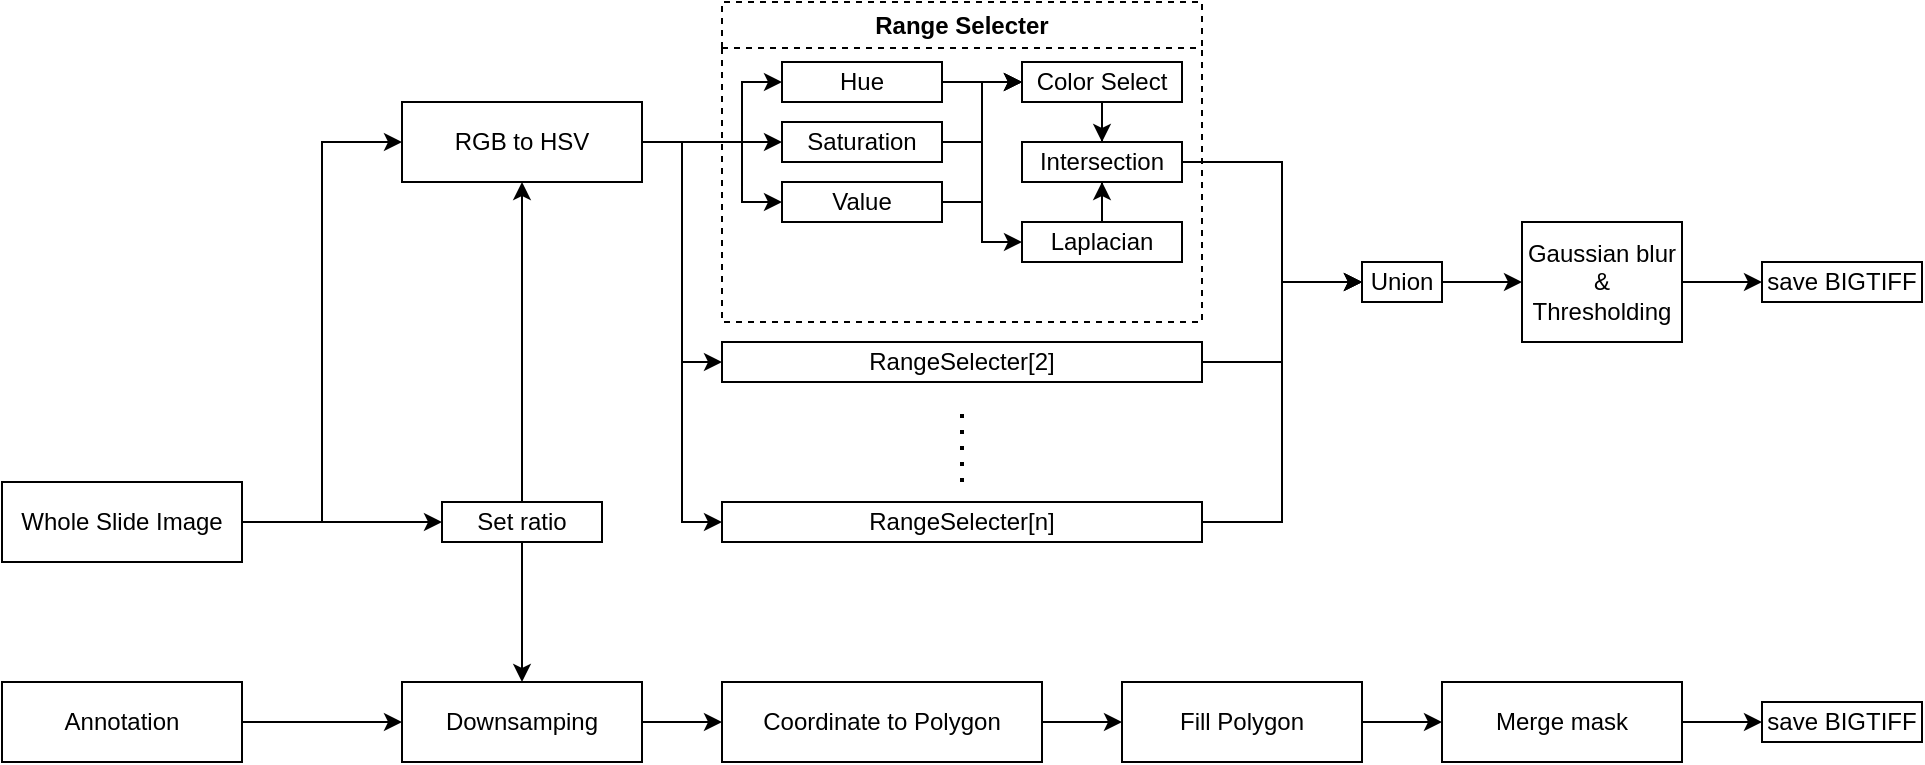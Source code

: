 <mxfile version="20.8.16" type="device"><diagram name="페이지-1" id="qUL7yQy3c1K6SvfihpiI"><mxGraphModel dx="1434" dy="756" grid="1" gridSize="10" guides="1" tooltips="1" connect="1" arrows="1" fold="1" page="1" pageScale="1" pageWidth="1040" pageHeight="459" math="0" shadow="0"><root><mxCell id="0"/><mxCell id="1" parent="0"/><mxCell id="I6AebHs0c2UDx6FxfoX2-47" style="edgeStyle=orthogonalEdgeStyle;rounded=0;orthogonalLoop=1;jettySize=auto;html=1;entryX=0;entryY=0.5;entryDx=0;entryDy=0;" edge="1" parent="1" source="I6AebHs0c2UDx6FxfoX2-1" target="I6AebHs0c2UDx6FxfoX2-3"><mxGeometry relative="1" as="geometry"/></mxCell><mxCell id="I6AebHs0c2UDx6FxfoX2-61" style="edgeStyle=orthogonalEdgeStyle;rounded=0;orthogonalLoop=1;jettySize=auto;html=1;entryX=0;entryY=0.5;entryDx=0;entryDy=0;" edge="1" parent="1" source="I6AebHs0c2UDx6FxfoX2-1" target="I6AebHs0c2UDx6FxfoX2-60"><mxGeometry relative="1" as="geometry"/></mxCell><mxCell id="I6AebHs0c2UDx6FxfoX2-1" value="Whole Slide Image" style="rounded=0;whiteSpace=wrap;html=1;" vertex="1" parent="1"><mxGeometry x="40" y="280" width="120" height="40" as="geometry"/></mxCell><mxCell id="I6AebHs0c2UDx6FxfoX2-28" style="edgeStyle=orthogonalEdgeStyle;rounded=0;orthogonalLoop=1;jettySize=auto;html=1;entryX=0;entryY=0.5;entryDx=0;entryDy=0;" edge="1" parent="1" source="I6AebHs0c2UDx6FxfoX2-3" target="I6AebHs0c2UDx6FxfoX2-26"><mxGeometry relative="1" as="geometry"/></mxCell><mxCell id="I6AebHs0c2UDx6FxfoX2-29" style="edgeStyle=orthogonalEdgeStyle;rounded=0;orthogonalLoop=1;jettySize=auto;html=1;entryX=0;entryY=0.5;entryDx=0;entryDy=0;" edge="1" parent="1" source="I6AebHs0c2UDx6FxfoX2-3" target="I6AebHs0c2UDx6FxfoX2-27"><mxGeometry relative="1" as="geometry"/></mxCell><mxCell id="I6AebHs0c2UDx6FxfoX2-43" style="edgeStyle=orthogonalEdgeStyle;rounded=0;orthogonalLoop=1;jettySize=auto;html=1;entryX=0;entryY=0.5;entryDx=0;entryDy=0;" edge="1" parent="1" source="I6AebHs0c2UDx6FxfoX2-3" target="I6AebHs0c2UDx6FxfoX2-6"><mxGeometry relative="1" as="geometry"/></mxCell><mxCell id="I6AebHs0c2UDx6FxfoX2-44" style="edgeStyle=orthogonalEdgeStyle;rounded=0;orthogonalLoop=1;jettySize=auto;html=1;entryX=0;entryY=0.5;entryDx=0;entryDy=0;" edge="1" parent="1" source="I6AebHs0c2UDx6FxfoX2-3" target="I6AebHs0c2UDx6FxfoX2-5"><mxGeometry relative="1" as="geometry"><Array as="points"><mxPoint x="410" y="110"/><mxPoint x="410" y="80"/></Array></mxGeometry></mxCell><mxCell id="I6AebHs0c2UDx6FxfoX2-45" style="edgeStyle=orthogonalEdgeStyle;rounded=0;orthogonalLoop=1;jettySize=auto;html=1;entryX=0;entryY=0.5;entryDx=0;entryDy=0;" edge="1" parent="1" source="I6AebHs0c2UDx6FxfoX2-3" target="I6AebHs0c2UDx6FxfoX2-7"><mxGeometry relative="1" as="geometry"><Array as="points"><mxPoint x="410" y="110"/><mxPoint x="410" y="140"/></Array></mxGeometry></mxCell><mxCell id="I6AebHs0c2UDx6FxfoX2-3" value="RGB to HSV" style="rounded=0;whiteSpace=wrap;html=1;" vertex="1" parent="1"><mxGeometry x="240" y="90" width="120" height="40" as="geometry"/></mxCell><mxCell id="I6AebHs0c2UDx6FxfoX2-58" style="edgeStyle=orthogonalEdgeStyle;rounded=0;orthogonalLoop=1;jettySize=auto;html=1;entryX=0;entryY=0.5;entryDx=0;entryDy=0;" edge="1" parent="1" source="I6AebHs0c2UDx6FxfoX2-4" target="I6AebHs0c2UDx6FxfoX2-57"><mxGeometry relative="1" as="geometry"/></mxCell><mxCell id="I6AebHs0c2UDx6FxfoX2-4" value="Annotation" style="rounded=0;whiteSpace=wrap;html=1;" vertex="1" parent="1"><mxGeometry x="40" y="380" width="120" height="40" as="geometry"/></mxCell><mxCell id="I6AebHs0c2UDx6FxfoX2-10" value="Range Selecter" style="swimlane;whiteSpace=wrap;html=1;dashed=1;" vertex="1" parent="1"><mxGeometry x="400" y="40" width="240" height="160" as="geometry"/></mxCell><mxCell id="I6AebHs0c2UDx6FxfoX2-9" value="Intersection" style="rounded=0;whiteSpace=wrap;html=1;" vertex="1" parent="I6AebHs0c2UDx6FxfoX2-10"><mxGeometry x="150" y="70" width="80" height="20" as="geometry"/></mxCell><mxCell id="I6AebHs0c2UDx6FxfoX2-15" style="edgeStyle=orthogonalEdgeStyle;rounded=0;orthogonalLoop=1;jettySize=auto;html=1;entryX=0.5;entryY=0;entryDx=0;entryDy=0;" edge="1" parent="I6AebHs0c2UDx6FxfoX2-10" source="I6AebHs0c2UDx6FxfoX2-8" target="I6AebHs0c2UDx6FxfoX2-9"><mxGeometry relative="1" as="geometry"/></mxCell><mxCell id="I6AebHs0c2UDx6FxfoX2-8" value="Color Select" style="rounded=0;whiteSpace=wrap;html=1;" vertex="1" parent="I6AebHs0c2UDx6FxfoX2-10"><mxGeometry x="150" y="30" width="80" height="20" as="geometry"/></mxCell><mxCell id="I6AebHs0c2UDx6FxfoX2-5" value="Hue" style="rounded=0;whiteSpace=wrap;html=1;" vertex="1" parent="I6AebHs0c2UDx6FxfoX2-10"><mxGeometry x="30" y="30" width="80" height="20" as="geometry"/></mxCell><mxCell id="I6AebHs0c2UDx6FxfoX2-32" style="edgeStyle=orthogonalEdgeStyle;rounded=0;orthogonalLoop=1;jettySize=auto;html=1;entryX=0;entryY=0.5;entryDx=0;entryDy=0;" edge="1" parent="I6AebHs0c2UDx6FxfoX2-10" source="I6AebHs0c2UDx6FxfoX2-6" target="I6AebHs0c2UDx6FxfoX2-8"><mxGeometry relative="1" as="geometry"/></mxCell><mxCell id="I6AebHs0c2UDx6FxfoX2-6" value="Saturation" style="rounded=0;whiteSpace=wrap;html=1;" vertex="1" parent="I6AebHs0c2UDx6FxfoX2-10"><mxGeometry x="30" y="60" width="80" height="20" as="geometry"/></mxCell><mxCell id="I6AebHs0c2UDx6FxfoX2-33" style="edgeStyle=orthogonalEdgeStyle;rounded=0;orthogonalLoop=1;jettySize=auto;html=1;entryX=0;entryY=0.5;entryDx=0;entryDy=0;" edge="1" parent="I6AebHs0c2UDx6FxfoX2-10" source="I6AebHs0c2UDx6FxfoX2-7" target="I6AebHs0c2UDx6FxfoX2-8"><mxGeometry relative="1" as="geometry"/></mxCell><mxCell id="I6AebHs0c2UDx6FxfoX2-35" style="edgeStyle=orthogonalEdgeStyle;rounded=0;orthogonalLoop=1;jettySize=auto;html=1;entryX=0;entryY=0.5;entryDx=0;entryDy=0;" edge="1" parent="I6AebHs0c2UDx6FxfoX2-10" source="I6AebHs0c2UDx6FxfoX2-7" target="I6AebHs0c2UDx6FxfoX2-31"><mxGeometry relative="1" as="geometry"/></mxCell><mxCell id="I6AebHs0c2UDx6FxfoX2-7" value="Value" style="rounded=0;whiteSpace=wrap;html=1;" vertex="1" parent="I6AebHs0c2UDx6FxfoX2-10"><mxGeometry x="30" y="90" width="80" height="20" as="geometry"/></mxCell><mxCell id="I6AebHs0c2UDx6FxfoX2-12" style="edgeStyle=orthogonalEdgeStyle;rounded=0;orthogonalLoop=1;jettySize=auto;html=1;entryX=0;entryY=0.5;entryDx=0;entryDy=0;" edge="1" parent="I6AebHs0c2UDx6FxfoX2-10" source="I6AebHs0c2UDx6FxfoX2-5" target="I6AebHs0c2UDx6FxfoX2-8"><mxGeometry relative="1" as="geometry"/></mxCell><mxCell id="I6AebHs0c2UDx6FxfoX2-37" style="edgeStyle=orthogonalEdgeStyle;rounded=0;orthogonalLoop=1;jettySize=auto;html=1;entryX=0.5;entryY=1;entryDx=0;entryDy=0;" edge="1" parent="I6AebHs0c2UDx6FxfoX2-10" source="I6AebHs0c2UDx6FxfoX2-31" target="I6AebHs0c2UDx6FxfoX2-9"><mxGeometry relative="1" as="geometry"/></mxCell><mxCell id="I6AebHs0c2UDx6FxfoX2-31" value="Laplacian" style="rounded=0;whiteSpace=wrap;html=1;" vertex="1" parent="I6AebHs0c2UDx6FxfoX2-10"><mxGeometry x="150" y="110" width="80" height="20" as="geometry"/></mxCell><mxCell id="I6AebHs0c2UDx6FxfoX2-49" style="edgeStyle=orthogonalEdgeStyle;rounded=0;orthogonalLoop=1;jettySize=auto;html=1;entryX=0;entryY=0.5;entryDx=0;entryDy=0;" edge="1" parent="1" source="I6AebHs0c2UDx6FxfoX2-26" target="I6AebHs0c2UDx6FxfoX2-48"><mxGeometry relative="1" as="geometry"/></mxCell><mxCell id="I6AebHs0c2UDx6FxfoX2-26" value="RangeSelecter[2]" style="rounded=0;whiteSpace=wrap;html=1;" vertex="1" parent="1"><mxGeometry x="400" y="210" width="240" height="20" as="geometry"/></mxCell><mxCell id="I6AebHs0c2UDx6FxfoX2-50" style="edgeStyle=orthogonalEdgeStyle;rounded=0;orthogonalLoop=1;jettySize=auto;html=1;entryX=0;entryY=0.5;entryDx=0;entryDy=0;" edge="1" parent="1" source="I6AebHs0c2UDx6FxfoX2-27" target="I6AebHs0c2UDx6FxfoX2-48"><mxGeometry relative="1" as="geometry"/></mxCell><mxCell id="I6AebHs0c2UDx6FxfoX2-27" value="RangeSelecter[n]" style="rounded=0;whiteSpace=wrap;html=1;" vertex="1" parent="1"><mxGeometry x="400" y="290" width="240" height="20" as="geometry"/></mxCell><mxCell id="I6AebHs0c2UDx6FxfoX2-30" value="" style="endArrow=none;dashed=1;html=1;dashPattern=1 3;strokeWidth=2;rounded=0;" edge="1" parent="1"><mxGeometry width="50" height="50" relative="1" as="geometry"><mxPoint x="520" y="280" as="sourcePoint"/><mxPoint x="520" y="240" as="targetPoint"/><Array as="points"/></mxGeometry></mxCell><mxCell id="I6AebHs0c2UDx6FxfoX2-42" style="edgeStyle=orthogonalEdgeStyle;rounded=0;orthogonalLoop=1;jettySize=auto;html=1;entryX=0;entryY=0.5;entryDx=0;entryDy=0;" edge="1" parent="1" source="I6AebHs0c2UDx6FxfoX2-9" target="I6AebHs0c2UDx6FxfoX2-48"><mxGeometry relative="1" as="geometry"><mxPoint x="670" y="120" as="targetPoint"/><Array as="points"><mxPoint x="680" y="120"/><mxPoint x="680" y="180"/></Array></mxGeometry></mxCell><mxCell id="I6AebHs0c2UDx6FxfoX2-53" style="edgeStyle=orthogonalEdgeStyle;rounded=0;orthogonalLoop=1;jettySize=auto;html=1;entryX=0;entryY=0.5;entryDx=0;entryDy=0;" edge="1" parent="1" source="I6AebHs0c2UDx6FxfoX2-48" target="I6AebHs0c2UDx6FxfoX2-51"><mxGeometry relative="1" as="geometry"/></mxCell><mxCell id="I6AebHs0c2UDx6FxfoX2-48" value="Union" style="rounded=0;whiteSpace=wrap;html=1;" vertex="1" parent="1"><mxGeometry x="720" y="170" width="40" height="20" as="geometry"/></mxCell><mxCell id="I6AebHs0c2UDx6FxfoX2-55" style="edgeStyle=orthogonalEdgeStyle;rounded=0;orthogonalLoop=1;jettySize=auto;html=1;entryX=0;entryY=0.5;entryDx=0;entryDy=0;" edge="1" parent="1" source="I6AebHs0c2UDx6FxfoX2-51" target="I6AebHs0c2UDx6FxfoX2-54"><mxGeometry relative="1" as="geometry"/></mxCell><mxCell id="I6AebHs0c2UDx6FxfoX2-51" value="Gaussian blur&lt;br&gt;&amp;amp;&lt;br&gt;Thresholding" style="rounded=0;whiteSpace=wrap;html=1;" vertex="1" parent="1"><mxGeometry x="800" y="150" width="80" height="60" as="geometry"/></mxCell><mxCell id="I6AebHs0c2UDx6FxfoX2-54" value="save BIGTIFF" style="rounded=0;whiteSpace=wrap;html=1;" vertex="1" parent="1"><mxGeometry x="920" y="170" width="80" height="20" as="geometry"/></mxCell><mxCell id="I6AebHs0c2UDx6FxfoX2-74" value="" style="edgeStyle=orthogonalEdgeStyle;rounded=0;orthogonalLoop=1;jettySize=auto;html=1;" edge="1" parent="1" source="I6AebHs0c2UDx6FxfoX2-57" target="I6AebHs0c2UDx6FxfoX2-71"><mxGeometry relative="1" as="geometry"/></mxCell><mxCell id="I6AebHs0c2UDx6FxfoX2-57" value="Downsamping" style="rounded=0;whiteSpace=wrap;html=1;" vertex="1" parent="1"><mxGeometry x="240" y="380" width="120" height="40" as="geometry"/></mxCell><mxCell id="I6AebHs0c2UDx6FxfoX2-62" style="edgeStyle=orthogonalEdgeStyle;rounded=0;orthogonalLoop=1;jettySize=auto;html=1;entryX=0.5;entryY=0;entryDx=0;entryDy=0;" edge="1" parent="1" source="I6AebHs0c2UDx6FxfoX2-60" target="I6AebHs0c2UDx6FxfoX2-57"><mxGeometry relative="1" as="geometry"/></mxCell><mxCell id="I6AebHs0c2UDx6FxfoX2-63" style="edgeStyle=orthogonalEdgeStyle;rounded=0;orthogonalLoop=1;jettySize=auto;html=1;entryX=0.5;entryY=1;entryDx=0;entryDy=0;" edge="1" parent="1" source="I6AebHs0c2UDx6FxfoX2-60" target="I6AebHs0c2UDx6FxfoX2-3"><mxGeometry relative="1" as="geometry"/></mxCell><mxCell id="I6AebHs0c2UDx6FxfoX2-60" value="Set ratio" style="rounded=0;whiteSpace=wrap;html=1;" vertex="1" parent="1"><mxGeometry x="260" y="290" width="80" height="20" as="geometry"/></mxCell><mxCell id="I6AebHs0c2UDx6FxfoX2-64" value="save BIGTIFF" style="rounded=0;whiteSpace=wrap;html=1;" vertex="1" parent="1"><mxGeometry x="920" y="390" width="80" height="20" as="geometry"/></mxCell><mxCell id="I6AebHs0c2UDx6FxfoX2-76" value="" style="edgeStyle=orthogonalEdgeStyle;rounded=0;orthogonalLoop=1;jettySize=auto;html=1;" edge="1" parent="1" source="I6AebHs0c2UDx6FxfoX2-66" target="I6AebHs0c2UDx6FxfoX2-72"><mxGeometry relative="1" as="geometry"/></mxCell><mxCell id="I6AebHs0c2UDx6FxfoX2-66" value="Fill Polygon" style="rounded=0;whiteSpace=wrap;html=1;" vertex="1" parent="1"><mxGeometry x="600" y="380" width="120" height="40" as="geometry"/></mxCell><mxCell id="I6AebHs0c2UDx6FxfoX2-75" value="" style="edgeStyle=orthogonalEdgeStyle;rounded=0;orthogonalLoop=1;jettySize=auto;html=1;" edge="1" parent="1" source="I6AebHs0c2UDx6FxfoX2-71" target="I6AebHs0c2UDx6FxfoX2-66"><mxGeometry relative="1" as="geometry"/></mxCell><mxCell id="I6AebHs0c2UDx6FxfoX2-71" value="Coordinate to Polygon" style="rounded=0;whiteSpace=wrap;html=1;" vertex="1" parent="1"><mxGeometry x="400" y="380" width="160" height="40" as="geometry"/></mxCell><mxCell id="I6AebHs0c2UDx6FxfoX2-78" value="" style="edgeStyle=orthogonalEdgeStyle;rounded=0;orthogonalLoop=1;jettySize=auto;html=1;" edge="1" parent="1" source="I6AebHs0c2UDx6FxfoX2-72" target="I6AebHs0c2UDx6FxfoX2-64"><mxGeometry relative="1" as="geometry"/></mxCell><mxCell id="I6AebHs0c2UDx6FxfoX2-72" value="Merge mask" style="rounded=0;whiteSpace=wrap;html=1;" vertex="1" parent="1"><mxGeometry x="760" y="380" width="120" height="40" as="geometry"/></mxCell></root></mxGraphModel></diagram></mxfile>